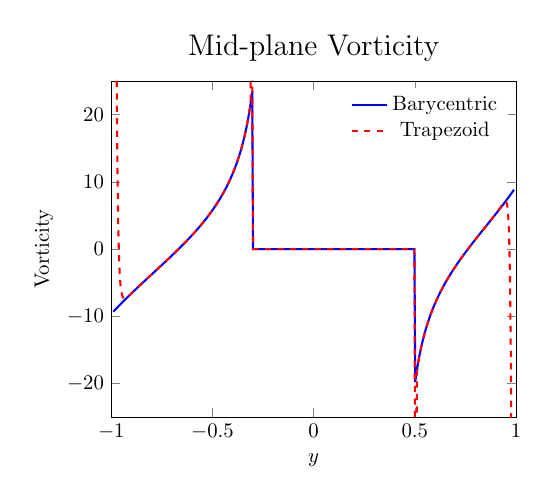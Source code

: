 \begin{tikzpicture}[scale=0.75] 

\begin{axis}[ 
xmin=-1, 
xmax=1, 
%xtick = {0,3.142,6.283},
%xticklabels = {},
ymin=-25, 
ymax=25, 
%ytick = {-1.571,0,1.571,3.142,4.712,6.283},
%yticklabels = {$-\frac{\pi}{2}$,$0$,$\frac{\pi}{2}$,$\pi$,$\frac{3\pi}{2}$,$2\pi$},
xlabel = {$y$},
ylabel = {Vorticity},
title = {\Large Mid-plane Vorticity},
legend style={draw=none}
] 

% vorticity in midplane
\addplot [color=blue,line width=1] coordinates{ 
(-9.9e-01,-9.315e+00)
(-9.86e-01,-9.188e+00)
(-9.821e-01,-9.062e+00)
(-9.781e-01,-8.937e+00)
(-9.741e-01,-8.812e+00)
(-9.702e-01,-8.688e+00)
(-9.662e-01,-8.565e+00)
(-9.622e-01,-8.442e+00)
(-9.583e-01,-8.32e+00)
(-9.543e-01,-8.198e+00)
(-9.503e-01,-8.077e+00)
(-9.463e-01,-7.956e+00)
(-9.424e-01,-7.836e+00)
(-9.384e-01,-7.717e+00)
(-9.345e-01,-7.598e+00)
(-9.305e-01,-7.479e+00)
(-9.265e-01,-7.361e+00)
(-9.226e-01,-7.244e+00)
(-9.186e-01,-7.126e+00)
(-9.146e-01,-7.01e+00)
(-9.106e-01,-6.893e+00)
(-9.067e-01,-6.777e+00)
(-9.027e-01,-6.662e+00)
(-8.987e-01,-6.546e+00)
(-8.948e-01,-6.431e+00)
(-8.908e-01,-6.317e+00)
(-8.868e-01,-6.203e+00)
(-8.829e-01,-6.089e+00)
(-8.789e-01,-5.975e+00)
(-8.749e-01,-5.862e+00)
(-8.71e-01,-5.749e+00)
(-8.67e-01,-5.636e+00)
(-8.63e-01,-5.523e+00)
(-8.591e-01,-5.411e+00)
(-8.551e-01,-5.299e+00)
(-8.511e-01,-5.187e+00)
(-8.472e-01,-5.075e+00)
(-8.432e-01,-4.964e+00)
(-8.392e-01,-4.852e+00)
(-8.352e-01,-4.741e+00)
(-8.313e-01,-4.63e+00)
(-8.273e-01,-4.519e+00)
(-8.233e-01,-4.408e+00)
(-8.194e-01,-4.298e+00)
(-8.154e-01,-4.187e+00)
(-8.114e-01,-4.077e+00)
(-8.075e-01,-3.966e+00)
(-8.035e-01,-3.856e+00)
(-7.995e-01,-3.745e+00)
(-7.956e-01,-3.635e+00)
(-7.916e-01,-3.525e+00)
(-7.876e-01,-3.414e+00)
(-7.837e-01,-3.304e+00)
(-7.797e-01,-3.193e+00)
(-7.757e-01,-3.083e+00)
(-7.718e-01,-2.972e+00)
(-7.678e-01,-2.862e+00)
(-7.638e-01,-2.751e+00)
(-7.599e-01,-2.64e+00)
(-7.559e-01,-2.53e+00)
(-7.519e-01,-2.419e+00)
(-7.48e-01,-2.308e+00)
(-7.44e-01,-2.196e+00)
(-7.4e-01,-2.085e+00)
(-7.361e-01,-1.973e+00)
(-7.321e-01,-1.861e+00)
(-7.281e-01,-1.75e+00)
(-7.242e-01,-1.637e+00)
(-7.202e-01,-1.525e+00)
(-7.162e-01,-1.412e+00)
(-7.122e-01,-1.299e+00)
(-7.083e-01,-1.186e+00)
(-7.043e-01,-1.072e+00)
(-7.003e-01,-9.581e-01)
(-6.964e-01,-8.438e-01)
(-6.924e-01,-7.292e-01)
(-6.884e-01,-6.142e-01)
(-6.845e-01,-4.987e-01)
(-6.805e-01,-3.829e-01)
(-6.765e-01,-2.666e-01)
(-6.726e-01,-1.498e-01)
(-6.686e-01,-3.26e-02)
(-6.646e-01,8.513e-02)
(-6.607e-01,2.034e-01)
(-6.567e-01,3.222e-01)
(-6.527e-01,4.415e-01)
(-6.488e-01,5.614e-01)
(-6.448e-01,6.82e-01)
(-6.408e-01,8.032e-01)
(-6.369e-01,9.25e-01)
(-6.329e-01,1.048e+00)
(-6.289e-01,1.171e+00)
(-6.25e-01,1.295e+00)
(-6.21e-01,1.419e+00)
(-6.17e-01,1.545e+00)
(-6.13e-01,1.671e+00)
(-6.091e-01,1.799e+00)
(-6.051e-01,1.927e+00)
(-6.011e-01,2.056e+00)
(-5.972e-01,2.186e+00)
(-5.932e-01,2.317e+00)
(-5.892e-01,2.449e+00)
(-5.853e-01,2.582e+00)
(-5.813e-01,2.716e+00)
(-5.773e-01,2.851e+00)
(-5.734e-01,2.988e+00)
(-5.694e-01,3.125e+00)
(-5.654e-01,3.264e+00)
(-5.615e-01,3.405e+00)
(-5.575e-01,3.546e+00)
(-5.535e-01,3.689e+00)
(-5.496e-01,3.834e+00)
(-5.456e-01,3.98e+00)
(-5.416e-01,4.127e+00)
(-5.377e-01,4.276e+00)
(-5.337e-01,4.427e+00)
(-5.297e-01,4.58e+00)
(-5.258e-01,4.735e+00)
(-5.218e-01,4.891e+00)
(-5.178e-01,5.049e+00)
(-5.138e-01,5.21e+00)
(-5.099e-01,5.372e+00)
(-5.059e-01,5.537e+00)
(-5.019e-01,5.704e+00)
(-4.98e-01,5.874e+00)
(-4.94e-01,6.046e+00)
(-4.9e-01,6.22e+00)
(-4.861e-01,6.397e+00)
(-4.821e-01,6.578e+00)
(-4.781e-01,6.761e+00)
(-4.742e-01,6.947e+00)
(-4.702e-01,7.136e+00)
(-4.662e-01,7.329e+00)
(-4.623e-01,7.525e+00)
(-4.583e-01,7.725e+00)
(-4.543e-01,7.929e+00)
(-4.504e-01,8.137e+00)
(-4.464e-01,8.349e+00)
(-4.424e-01,8.565e+00)
(-4.385e-01,8.787e+00)
(-4.345e-01,9.013e+00)
(-4.305e-01,9.244e+00)
(-4.266e-01,9.481e+00)
(-4.226e-01,9.723e+00)
(-4.186e-01,9.972e+00)
(-4.146e-01,1.023e+01)
(-4.107e-01,1.049e+01)
(-4.067e-01,1.076e+01)
(-4.027e-01,1.103e+01)
(-3.988e-01,1.132e+01)
(-3.948e-01,1.161e+01)
(-3.908e-01,1.192e+01)
(-3.869e-01,1.223e+01)
(-3.829e-01,1.255e+01)
(-3.789e-01,1.288e+01)
(-3.75e-01,1.323e+01)
(-3.71e-01,1.359e+01)
(-3.67e-01,1.396e+01)
(-3.631e-01,1.435e+01)
(-3.591e-01,1.476e+01)
(-3.551e-01,1.518e+01)
(-3.512e-01,1.562e+01)
(-3.472e-01,1.609e+01)
(-3.432e-01,1.657e+01)
(-3.393e-01,1.709e+01)
(-3.353e-01,1.763e+01)
(-3.313e-01,1.82e+01)
(-3.273e-01,1.881e+01)
(-3.234e-01,1.946e+01)
(-3.194e-01,2.015e+01)
(-3.155e-01,2.09e+01)
(-3.115e-01,2.17e+01)
(-3.075e-01,2.257e+01)
(-3.035e-01,2.353e+01)
(-2.996e-01,0.0e+00)
(-2.956e-01,0.0e+00)
(-2.916e-01,0.0e+00)
(-2.877e-01,0.0e+00)
(-2.837e-01,0.0e+00)
(-2.797e-01,0.0e+00)
(-2.758e-01,0.0e+00)
(-2.718e-01,0.0e+00)
(-2.678e-01,0.0e+00)
(-2.639e-01,0.0e+00)
(-2.599e-01,0.0e+00)
(-2.559e-01,0.0e+00)
(-2.52e-01,0.0e+00)
(-2.48e-01,0.0e+00)
(-2.44e-01,0.0e+00)
(-2.401e-01,0.0e+00)
(-2.361e-01,0.0e+00)
(-2.321e-01,0.0e+00)
(-2.282e-01,0.0e+00)
(-2.242e-01,0.0e+00)
(-2.202e-01,0.0e+00)
(-2.163e-01,0.0e+00)
(-2.123e-01,0.0e+00)
(-2.083e-01,0.0e+00)
(-2.043e-01,0.0e+00)
(-2.004e-01,0.0e+00)
(-1.964e-01,0.0e+00)
(-1.924e-01,0.0e+00)
(-1.885e-01,0.0e+00)
(-1.845e-01,0.0e+00)
(-1.805e-01,0.0e+00)
(-1.766e-01,0.0e+00)
(-1.726e-01,0.0e+00)
(-1.686e-01,0.0e+00)
(-1.647e-01,0.0e+00)
(-1.607e-01,0.0e+00)
(-1.567e-01,0.0e+00)
(-1.528e-01,0.0e+00)
(-1.488e-01,0.0e+00)
(-1.448e-01,0.0e+00)
(-1.409e-01,0.0e+00)
(-1.369e-01,0.0e+00)
(-1.329e-01,0.0e+00)
(-1.29e-01,0.0e+00)
(-1.25e-01,0.0e+00)
(-1.21e-01,0.0e+00)
(-1.171e-01,0.0e+00)
(-1.131e-01,0.0e+00)
(-1.091e-01,0.0e+00)
(-1.052e-01,0.0e+00)
(-1.012e-01,0.0e+00)
(-9.721e-02,0.0e+00)
(-9.325e-02,0.0e+00)
(-8.928e-02,0.0e+00)
(-8.531e-02,0.0e+00)
(-8.134e-02,0.0e+00)
(-7.737e-02,0.0e+00)
(-7.341e-02,0.0e+00)
(-6.944e-02,0.0e+00)
(-6.547e-02,0.0e+00)
(-6.15e-02,0.0e+00)
(-5.753e-02,0.0e+00)
(-5.357e-02,0.0e+00)
(-4.96e-02,0.0e+00)
(-4.563e-02,0.0e+00)
(-4.166e-02,0.0e+00)
(-3.769e-02,0.0e+00)
(-3.373e-02,0.0e+00)
(-2.976e-02,0.0e+00)
(-2.579e-02,0.0e+00)
(-2.182e-02,0.0e+00)
(-1.786e-02,0.0e+00)
(-1.389e-02,0.0e+00)
(-9.92e-03,0.0e+00)
(-5.952e-03,0.0e+00)
(-1.984e-03,0.0e+00)
(1.984e-03,0.0e+00)
(5.952e-03,0.0e+00)
(9.92e-03,0.0e+00)
(1.389e-02,0.0e+00)
(1.786e-02,0.0e+00)
(2.182e-02,0.0e+00)
(2.579e-02,0.0e+00)
(2.976e-02,0.0e+00)
(3.373e-02,0.0e+00)
(3.769e-02,0.0e+00)
(4.166e-02,0.0e+00)
(4.563e-02,0.0e+00)
(4.96e-02,0.0e+00)
(5.357e-02,0.0e+00)
(5.753e-02,0.0e+00)
(6.15e-02,0.0e+00)
(6.547e-02,0.0e+00)
(6.944e-02,0.0e+00)
(7.341e-02,0.0e+00)
(7.737e-02,0.0e+00)
(8.134e-02,0.0e+00)
(8.531e-02,0.0e+00)
(8.928e-02,0.0e+00)
(9.325e-02,0.0e+00)
(9.721e-02,0.0e+00)
(1.012e-01,0.0e+00)
(1.052e-01,0.0e+00)
(1.091e-01,0.0e+00)
(1.131e-01,0.0e+00)
(1.171e-01,0.0e+00)
(1.21e-01,0.0e+00)
(1.25e-01,0.0e+00)
(1.29e-01,0.0e+00)
(1.329e-01,0.0e+00)
(1.369e-01,0.0e+00)
(1.409e-01,0.0e+00)
(1.448e-01,0.0e+00)
(1.488e-01,0.0e+00)
(1.528e-01,0.0e+00)
(1.567e-01,0.0e+00)
(1.607e-01,0.0e+00)
(1.647e-01,0.0e+00)
(1.686e-01,0.0e+00)
(1.726e-01,0.0e+00)
(1.766e-01,0.0e+00)
(1.805e-01,0.0e+00)
(1.845e-01,0.0e+00)
(1.885e-01,0.0e+00)
(1.924e-01,0.0e+00)
(1.964e-01,0.0e+00)
(2.004e-01,0.0e+00)
(2.043e-01,0.0e+00)
(2.083e-01,0.0e+00)
(2.123e-01,0.0e+00)
(2.163e-01,0.0e+00)
(2.202e-01,0.0e+00)
(2.242e-01,0.0e+00)
(2.282e-01,0.0e+00)
(2.321e-01,0.0e+00)
(2.361e-01,0.0e+00)
(2.401e-01,0.0e+00)
(2.44e-01,0.0e+00)
(2.48e-01,0.0e+00)
(2.52e-01,0.0e+00)
(2.559e-01,0.0e+00)
(2.599e-01,0.0e+00)
(2.639e-01,0.0e+00)
(2.678e-01,0.0e+00)
(2.718e-01,0.0e+00)
(2.758e-01,0.0e+00)
(2.797e-01,0.0e+00)
(2.837e-01,0.0e+00)
(2.877e-01,0.0e+00)
(2.916e-01,0.0e+00)
(2.956e-01,0.0e+00)
(2.996e-01,0.0e+00)
(3.035e-01,0.0e+00)
(3.075e-01,0.0e+00)
(3.115e-01,0.0e+00)
(3.155e-01,0.0e+00)
(3.194e-01,0.0e+00)
(3.234e-01,0.0e+00)
(3.273e-01,0.0e+00)
(3.313e-01,0.0e+00)
(3.353e-01,0.0e+00)
(3.393e-01,0.0e+00)
(3.432e-01,0.0e+00)
(3.472e-01,0.0e+00)
(3.512e-01,0.0e+00)
(3.551e-01,0.0e+00)
(3.591e-01,0.0e+00)
(3.631e-01,0.0e+00)
(3.67e-01,0.0e+00)
(3.71e-01,0.0e+00)
(3.75e-01,0.0e+00)
(3.789e-01,0.0e+00)
(3.829e-01,0.0e+00)
(3.869e-01,0.0e+00)
(3.908e-01,0.0e+00)
(3.948e-01,0.0e+00)
(3.988e-01,0.0e+00)
(4.027e-01,0.0e+00)
(4.067e-01,0.0e+00)
(4.107e-01,0.0e+00)
(4.146e-01,0.0e+00)
(4.186e-01,0.0e+00)
(4.226e-01,0.0e+00)
(4.266e-01,0.0e+00)
(4.305e-01,0.0e+00)
(4.345e-01,0.0e+00)
(4.385e-01,0.0e+00)
(4.424e-01,0.0e+00)
(4.464e-01,0.0e+00)
(4.504e-01,0.0e+00)
(4.543e-01,0.0e+00)
(4.583e-01,0.0e+00)
(4.623e-01,0.0e+00)
(4.662e-01,0.0e+00)
(4.702e-01,0.0e+00)
(4.742e-01,0.0e+00)
(4.781e-01,0.0e+00)
(4.821e-01,0.0e+00)
(4.861e-01,0.0e+00)
(4.9e-01,0.0e+00)
(4.94e-01,0.0e+00)
(4.98e-01,0.0e+00)
(5.019e-01,-1.978e+01)
(5.059e-01,-1.89e+01)
(5.099e-01,-1.81e+01)
(5.138e-01,-1.735e+01)
(5.178e-01,-1.665e+01)
(5.218e-01,-1.601e+01)
(5.258e-01,-1.54e+01)
(5.297e-01,-1.483e+01)
(5.337e-01,-1.429e+01)
(5.377e-01,-1.379e+01)
(5.416e-01,-1.33e+01)
(5.456e-01,-1.284e+01)
(5.496e-01,-1.24e+01)
(5.535e-01,-1.198e+01)
(5.575e-01,-1.158e+01)
(5.615e-01,-1.12e+01)
(5.654e-01,-1.083e+01)
(5.694e-01,-1.047e+01)
(5.734e-01,-1.013e+01)
(5.773e-01,-9.793e+00)
(5.813e-01,-9.471e+00)
(5.853e-01,-9.159e+00)
(5.892e-01,-8.856e+00)
(5.932e-01,-8.562e+00)
(5.972e-01,-8.277e+00)
(6.011e-01,-7.999e+00)
(6.051e-01,-7.728e+00)
(6.091e-01,-7.464e+00)
(6.13e-01,-7.206e+00)
(6.17e-01,-6.954e+00)
(6.21e-01,-6.708e+00)
(6.25e-01,-6.467e+00)
(6.289e-01,-6.231e+00)
(6.329e-01,-6.0e+00)
(6.369e-01,-5.774e+00)
(6.408e-01,-5.551e+00)
(6.448e-01,-5.333e+00)
(6.488e-01,-5.118e+00)
(6.527e-01,-4.907e+00)
(6.567e-01,-4.7e+00)
(6.607e-01,-4.496e+00)
(6.646e-01,-4.295e+00)
(6.686e-01,-4.097e+00)
(6.726e-01,-3.901e+00)
(6.765e-01,-3.709e+00)
(6.805e-01,-3.519e+00)
(6.845e-01,-3.331e+00)
(6.884e-01,-3.146e+00)
(6.924e-01,-2.963e+00)
(6.964e-01,-2.782e+00)
(7.003e-01,-2.603e+00)
(7.043e-01,-2.426e+00)
(7.083e-01,-2.251e+00)
(7.122e-01,-2.077e+00)
(7.162e-01,-1.906e+00)
(7.202e-01,-1.735e+00)
(7.242e-01,-1.567e+00)
(7.281e-01,-1.399e+00)
(7.321e-01,-1.233e+00)
(7.361e-01,-1.069e+00)
(7.4e-01,-9.053e-01)
(7.44e-01,-7.431e-01)
(7.48e-01,-5.819e-01)
(7.519e-01,-4.219e-01)
(7.559e-01,-2.628e-01)
(7.599e-01,-1.046e-01)
(7.638e-01,5.264e-02)
(7.678e-01,2.091e-01)
(7.718e-01,3.647e-01)
(7.757e-01,5.196e-01)
(7.797e-01,6.738e-01)
(7.837e-01,8.273e-01)
(7.876e-01,9.803e-01)
(7.916e-01,1.133e+00)
(7.956e-01,1.284e+00)
(7.995e-01,1.436e+00)
(8.035e-01,1.587e+00)
(8.075e-01,1.737e+00)
(8.114e-01,1.887e+00)
(8.154e-01,2.037e+00)
(8.194e-01,2.187e+00)
(8.233e-01,2.336e+00)
(8.273e-01,2.485e+00)
(8.313e-01,2.634e+00)
(8.352e-01,2.783e+00)
(8.392e-01,2.931e+00)
(8.432e-01,3.08e+00)
(8.472e-01,3.228e+00)
(8.511e-01,3.377e+00)
(8.551e-01,3.525e+00)
(8.591e-01,3.674e+00)
(8.63e-01,3.823e+00)
(8.67e-01,3.971e+00)
(8.71e-01,4.12e+00)
(8.749e-01,4.269e+00)
(8.789e-01,4.419e+00)
(8.829e-01,4.568e+00)
(8.868e-01,4.718e+00)
(8.908e-01,4.868e+00)
(8.948e-01,5.019e+00)
(8.987e-01,5.169e+00)
(9.027e-01,5.321e+00)
(9.067e-01,5.472e+00)
(9.106e-01,5.624e+00)
(9.146e-01,5.777e+00)
(9.186e-01,5.93e+00)
(9.226e-01,6.084e+00)
(9.265e-01,6.238e+00)
(9.305e-01,6.393e+00)
(9.345e-01,6.549e+00)
(9.384e-01,6.705e+00)
(9.424e-01,6.862e+00)
(9.463e-01,7.02e+00)
(9.503e-01,7.179e+00)
(9.543e-01,7.338e+00)
(9.583e-01,7.499e+00)
(9.622e-01,7.66e+00)
(9.662e-01,7.822e+00)
(9.702e-01,7.986e+00)
(9.741e-01,8.15e+00)
(9.781e-01,8.315e+00)
(9.821e-01,8.482e+00)
(9.86e-01,8.649e+00)
(9.9e-01,8.818e+00)
}; 
\addlegendentry{Barycentric}

\addplot [color=red,dashed,line width=1] coordinates{ 
%(-9.9e-01,2.493e+02)
%(-9.86e-01,1.618e+02)
%(-9.821e-01,9.733e+01)
%(-9.781e-01,5.485e+01)
(-9.741e-01,2.872e+01)
(-9.702e-01,1.326e+01)
(-9.662e-01,4.311e+00)
(-9.622e-01,-8.207e-01)
(-9.583e-01,-3.753e+00)
(-9.543e-01,-5.425e+00)
(-9.503e-01,-6.371e+00)
(-9.463e-01,-6.895e+00)
(-9.424e-01,-7.17e+00)
(-9.384e-01,-7.297e+00)
(-9.345e-01,-7.332e+00)
(-9.305e-01,-7.312e+00)
(-9.265e-01,-7.256e+00)
(-9.226e-01,-7.178e+00)
(-9.186e-01,-7.087e+00)
(-9.146e-01,-6.986e+00)
(-9.106e-01,-6.88e+00)
(-9.067e-01,-6.77e+00)
(-9.027e-01,-6.659e+00)
(-8.987e-01,-6.545e+00)
(-8.948e-01,-6.432e+00)
(-8.908e-01,-6.318e+00)
(-8.868e-01,-6.204e+00)
(-8.829e-01,-6.09e+00)
(-8.789e-01,-5.976e+00)
(-8.749e-01,-5.863e+00)
(-8.71e-01,-5.75e+00)
(-8.67e-01,-5.637e+00)
(-8.63e-01,-5.524e+00)
(-8.591e-01,-5.412e+00)
(-8.551e-01,-5.299e+00)
(-8.511e-01,-5.187e+00)
(-8.472e-01,-5.076e+00)
(-8.432e-01,-4.964e+00)
(-8.392e-01,-4.853e+00)
(-8.352e-01,-4.741e+00)
(-8.313e-01,-4.63e+00)
(-8.273e-01,-4.519e+00)
(-8.233e-01,-4.408e+00)
(-8.194e-01,-4.298e+00)
(-8.154e-01,-4.187e+00)
(-8.114e-01,-4.077e+00)
(-8.075e-01,-3.966e+00)
(-8.035e-01,-3.856e+00)
(-7.995e-01,-3.745e+00)
(-7.956e-01,-3.635e+00)
(-7.916e-01,-3.525e+00)
(-7.876e-01,-3.414e+00)
(-7.837e-01,-3.304e+00)
(-7.797e-01,-3.193e+00)
(-7.757e-01,-3.083e+00)
(-7.718e-01,-2.972e+00)
(-7.678e-01,-2.862e+00)
(-7.638e-01,-2.751e+00)
(-7.599e-01,-2.64e+00)
(-7.559e-01,-2.53e+00)
(-7.519e-01,-2.419e+00)
(-7.48e-01,-2.308e+00)
(-7.44e-01,-2.196e+00)
(-7.4e-01,-2.085e+00)
(-7.361e-01,-1.973e+00)
(-7.321e-01,-1.861e+00)
(-7.281e-01,-1.75e+00)
(-7.242e-01,-1.637e+00)
(-7.202e-01,-1.525e+00)
(-7.162e-01,-1.412e+00)
(-7.122e-01,-1.299e+00)
(-7.083e-01,-1.186e+00)
(-7.043e-01,-1.072e+00)
(-7.003e-01,-9.581e-01)
(-6.964e-01,-8.438e-01)
(-6.924e-01,-7.292e-01)
(-6.884e-01,-6.142e-01)
(-6.845e-01,-4.987e-01)
(-6.805e-01,-3.829e-01)
(-6.765e-01,-2.666e-01)
(-6.726e-01,-1.498e-01)
(-6.686e-01,-3.26e-02)
(-6.646e-01,8.513e-02)
(-6.607e-01,2.034e-01)
(-6.567e-01,3.222e-01)
(-6.527e-01,4.415e-01)
(-6.488e-01,5.614e-01)
(-6.448e-01,6.82e-01)
(-6.408e-01,8.032e-01)
(-6.369e-01,9.25e-01)
(-6.329e-01,1.048e+00)
(-6.289e-01,1.171e+00)
(-6.25e-01,1.295e+00)
(-6.21e-01,1.419e+00)
(-6.17e-01,1.545e+00)
(-6.13e-01,1.671e+00)
(-6.091e-01,1.799e+00)
(-6.051e-01,1.927e+00)
(-6.011e-01,2.056e+00)
(-5.972e-01,2.186e+00)
(-5.932e-01,2.317e+00)
(-5.892e-01,2.449e+00)
(-5.853e-01,2.582e+00)
(-5.813e-01,2.716e+00)
(-5.773e-01,2.851e+00)
(-5.734e-01,2.988e+00)
(-5.694e-01,3.125e+00)
(-5.654e-01,3.264e+00)
(-5.615e-01,3.405e+00)
(-5.575e-01,3.546e+00)
(-5.535e-01,3.689e+00)
(-5.496e-01,3.834e+00)
(-5.456e-01,3.98e+00)
(-5.416e-01,4.127e+00)
(-5.377e-01,4.276e+00)
(-5.337e-01,4.427e+00)
(-5.297e-01,4.58e+00)
(-5.258e-01,4.735e+00)
(-5.218e-01,4.891e+00)
(-5.178e-01,5.049e+00)
(-5.138e-01,5.21e+00)
(-5.099e-01,5.372e+00)
(-5.059e-01,5.537e+00)
(-5.019e-01,5.704e+00)
(-4.98e-01,5.874e+00)
(-4.94e-01,6.046e+00)
(-4.9e-01,6.22e+00)
(-4.861e-01,6.397e+00)
(-4.821e-01,6.578e+00)
(-4.781e-01,6.761e+00)
(-4.742e-01,6.947e+00)
(-4.702e-01,7.136e+00)
(-4.662e-01,7.329e+00)
(-4.623e-01,7.525e+00)
(-4.583e-01,7.725e+00)
(-4.543e-01,7.929e+00)
(-4.504e-01,8.137e+00)
(-4.464e-01,8.349e+00)
(-4.424e-01,8.565e+00)
(-4.385e-01,8.787e+00)
(-4.345e-01,9.013e+00)
(-4.305e-01,9.244e+00)
(-4.266e-01,9.481e+00)
(-4.226e-01,9.723e+00)
(-4.186e-01,9.972e+00)
(-4.146e-01,1.023e+01)
(-4.107e-01,1.049e+01)
(-4.067e-01,1.076e+01)
(-4.027e-01,1.103e+01)
(-3.988e-01,1.132e+01)
(-3.948e-01,1.161e+01)
(-3.908e-01,1.192e+01)
(-3.869e-01,1.223e+01)
(-3.829e-01,1.255e+01)
(-3.789e-01,1.288e+01)
(-3.75e-01,1.323e+01)
(-3.71e-01,1.359e+01)
(-3.67e-01,1.396e+01)
(-3.631e-01,1.435e+01)
(-3.591e-01,1.476e+01)
(-3.551e-01,1.518e+01)
(-3.512e-01,1.562e+01)
(-3.472e-01,1.609e+01)
(-3.432e-01,1.657e+01)
(-3.393e-01,1.709e+01)
(-3.353e-01,1.763e+01)
(-3.313e-01,1.82e+01)
(-3.273e-01,1.881e+01)
(-3.234e-01,1.946e+01)
(-3.194e-01,2.015e+01)
(-3.155e-01,2.09e+01)
(-3.115e-01,2.201e+01)
(-3.075e-01,5.365e+01)
%(-3.035e-01,3.644e+03)
(-2.996e-01,0.0e+00)
(-2.956e-01,0.0e+00)
(-2.916e-01,0.0e+00)
(-2.877e-01,0.0e+00)
(-2.837e-01,0.0e+00)
(-2.797e-01,0.0e+00)
(-2.758e-01,0.0e+00)
(-2.718e-01,0.0e+00)
(-2.678e-01,0.0e+00)
(-2.639e-01,0.0e+00)
(-2.599e-01,0.0e+00)
(-2.559e-01,0.0e+00)
(-2.52e-01,0.0e+00)
(-2.48e-01,0.0e+00)
(-2.44e-01,0.0e+00)
(-2.401e-01,0.0e+00)
(-2.361e-01,0.0e+00)
(-2.321e-01,0.0e+00)
(-2.282e-01,0.0e+00)
(-2.242e-01,0.0e+00)
(-2.202e-01,0.0e+00)
(-2.163e-01,0.0e+00)
(-2.123e-01,0.0e+00)
(-2.083e-01,0.0e+00)
(-2.043e-01,0.0e+00)
(-2.004e-01,0.0e+00)
(-1.964e-01,0.0e+00)
(-1.924e-01,0.0e+00)
(-1.885e-01,0.0e+00)
(-1.845e-01,0.0e+00)
(-1.805e-01,0.0e+00)
(-1.766e-01,0.0e+00)
(-1.726e-01,0.0e+00)
(-1.686e-01,0.0e+00)
(-1.647e-01,0.0e+00)
(-1.607e-01,0.0e+00)
(-1.567e-01,0.0e+00)
(-1.528e-01,0.0e+00)
(-1.488e-01,0.0e+00)
(-1.448e-01,0.0e+00)
(-1.409e-01,0.0e+00)
(-1.369e-01,0.0e+00)
(-1.329e-01,0.0e+00)
(-1.29e-01,0.0e+00)
(-1.25e-01,0.0e+00)
(-1.21e-01,0.0e+00)
(-1.171e-01,0.0e+00)
(-1.131e-01,0.0e+00)
(-1.091e-01,0.0e+00)
(-1.052e-01,0.0e+00)
(-1.012e-01,0.0e+00)
(-9.721e-02,0.0e+00)
(-9.325e-02,0.0e+00)
(-8.928e-02,0.0e+00)
(-8.531e-02,0.0e+00)
(-8.134e-02,0.0e+00)
(-7.737e-02,0.0e+00)
(-7.341e-02,0.0e+00)
(-6.944e-02,0.0e+00)
(-6.547e-02,0.0e+00)
(-6.15e-02,0.0e+00)
(-5.753e-02,0.0e+00)
(-5.357e-02,0.0e+00)
(-4.96e-02,0.0e+00)
(-4.563e-02,0.0e+00)
(-4.166e-02,0.0e+00)
(-3.769e-02,0.0e+00)
(-3.373e-02,0.0e+00)
(-2.976e-02,0.0e+00)
(-2.579e-02,0.0e+00)
(-2.182e-02,0.0e+00)
(-1.786e-02,0.0e+00)
(-1.389e-02,0.0e+00)
(-9.92e-03,0.0e+00)
(-5.952e-03,0.0e+00)
(-1.984e-03,0.0e+00)
(1.984e-03,0.0e+00)
(5.952e-03,0.0e+00)
(9.92e-03,0.0e+00)
(1.389e-02,0.0e+00)
(1.786e-02,0.0e+00)
(2.182e-02,0.0e+00)
(2.579e-02,0.0e+00)
(2.976e-02,0.0e+00)
(3.373e-02,0.0e+00)
(3.769e-02,0.0e+00)
(4.166e-02,0.0e+00)
(4.563e-02,0.0e+00)
(4.96e-02,0.0e+00)
(5.357e-02,0.0e+00)
(5.753e-02,0.0e+00)
(6.15e-02,0.0e+00)
(6.547e-02,0.0e+00)
(6.944e-02,0.0e+00)
(7.341e-02,0.0e+00)
(7.737e-02,0.0e+00)
(8.134e-02,0.0e+00)
(8.531e-02,0.0e+00)
(8.928e-02,0.0e+00)
(9.325e-02,0.0e+00)
(9.721e-02,0.0e+00)
(1.012e-01,0.0e+00)
(1.052e-01,0.0e+00)
(1.091e-01,0.0e+00)
(1.131e-01,0.0e+00)
(1.171e-01,0.0e+00)
(1.21e-01,0.0e+00)
(1.25e-01,0.0e+00)
(1.29e-01,0.0e+00)
(1.329e-01,0.0e+00)
(1.369e-01,0.0e+00)
(1.409e-01,0.0e+00)
(1.448e-01,0.0e+00)
(1.488e-01,0.0e+00)
(1.528e-01,0.0e+00)
(1.567e-01,0.0e+00)
(1.607e-01,0.0e+00)
(1.647e-01,0.0e+00)
(1.686e-01,0.0e+00)
(1.726e-01,0.0e+00)
(1.766e-01,0.0e+00)
(1.805e-01,0.0e+00)
(1.845e-01,0.0e+00)
(1.885e-01,0.0e+00)
(1.924e-01,0.0e+00)
(1.964e-01,0.0e+00)
(2.004e-01,0.0e+00)
(2.043e-01,0.0e+00)
(2.083e-01,0.0e+00)
(2.123e-01,0.0e+00)
(2.163e-01,0.0e+00)
(2.202e-01,0.0e+00)
(2.242e-01,0.0e+00)
(2.282e-01,0.0e+00)
(2.321e-01,0.0e+00)
(2.361e-01,0.0e+00)
(2.401e-01,0.0e+00)
(2.44e-01,0.0e+00)
(2.48e-01,0.0e+00)
(2.52e-01,0.0e+00)
(2.559e-01,0.0e+00)
(2.599e-01,0.0e+00)
(2.639e-01,0.0e+00)
(2.678e-01,0.0e+00)
(2.718e-01,0.0e+00)
(2.758e-01,0.0e+00)
(2.797e-01,0.0e+00)
(2.837e-01,0.0e+00)
(2.877e-01,0.0e+00)
(2.916e-01,0.0e+00)
(2.956e-01,0.0e+00)
(2.996e-01,0.0e+00)
(3.035e-01,0.0e+00)
(3.075e-01,0.0e+00)
(3.115e-01,0.0e+00)
(3.155e-01,0.0e+00)
(3.194e-01,0.0e+00)
(3.234e-01,0.0e+00)
(3.273e-01,0.0e+00)
(3.313e-01,0.0e+00)
(3.353e-01,0.0e+00)
(3.393e-01,0.0e+00)
(3.432e-01,0.0e+00)
(3.472e-01,0.0e+00)
(3.512e-01,0.0e+00)
(3.551e-01,0.0e+00)
(3.591e-01,0.0e+00)
(3.631e-01,0.0e+00)
(3.67e-01,0.0e+00)
(3.71e-01,0.0e+00)
(3.75e-01,0.0e+00)
(3.789e-01,0.0e+00)
(3.829e-01,0.0e+00)
(3.869e-01,0.0e+00)
(3.908e-01,0.0e+00)
(3.948e-01,0.0e+00)
(3.988e-01,0.0e+00)
(4.027e-01,0.0e+00)
(4.067e-01,0.0e+00)
(4.107e-01,0.0e+00)
(4.146e-01,0.0e+00)
(4.186e-01,0.0e+00)
(4.226e-01,0.0e+00)
(4.266e-01,0.0e+00)
(4.305e-01,0.0e+00)
(4.345e-01,0.0e+00)
(4.385e-01,0.0e+00)
(4.424e-01,0.0e+00)
(4.464e-01,0.0e+00)
(4.504e-01,0.0e+00)
(4.543e-01,0.0e+00)
(4.583e-01,0.0e+00)
(4.623e-01,0.0e+00)
(4.662e-01,0.0e+00)
(4.702e-01,0.0e+00)
(4.742e-01,0.0e+00)
(4.781e-01,0.0e+00)
(4.821e-01,0.0e+00)
(4.861e-01,0.0e+00)
(4.9e-01,0.0e+00)
(4.94e-01,0.0e+00)
(4.98e-01,0.0e+00)
%(5.019e-01,-8.346e+03)
(5.059e-01,-8.901e+01)
(5.099e-01,-1.873e+01)
(5.138e-01,-1.735e+01)
(5.178e-01,-1.665e+01)
(5.218e-01,-1.601e+01)
(5.258e-01,-1.54e+01)
(5.297e-01,-1.483e+01)
(5.337e-01,-1.429e+01)
(5.377e-01,-1.379e+01)
(5.416e-01,-1.33e+01)
(5.456e-01,-1.284e+01)
(5.496e-01,-1.24e+01)
(5.535e-01,-1.198e+01)
(5.575e-01,-1.158e+01)
(5.615e-01,-1.12e+01)
(5.654e-01,-1.083e+01)
(5.694e-01,-1.047e+01)
(5.734e-01,-1.013e+01)
(5.773e-01,-9.793e+00)
(5.813e-01,-9.471e+00)
(5.853e-01,-9.159e+00)
(5.892e-01,-8.856e+00)
(5.932e-01,-8.562e+00)
(5.972e-01,-8.277e+00)
(6.011e-01,-7.999e+00)
(6.051e-01,-7.728e+00)
(6.091e-01,-7.464e+00)
(6.13e-01,-7.206e+00)
(6.17e-01,-6.954e+00)
(6.21e-01,-6.708e+00)
(6.25e-01,-6.467e+00)
(6.289e-01,-6.231e+00)
(6.329e-01,-6.0e+00)
(6.369e-01,-5.774e+00)
(6.408e-01,-5.551e+00)
(6.448e-01,-5.333e+00)
(6.488e-01,-5.118e+00)
(6.527e-01,-4.907e+00)
(6.567e-01,-4.7e+00)
(6.607e-01,-4.496e+00)
(6.646e-01,-4.295e+00)
(6.686e-01,-4.097e+00)
(6.726e-01,-3.901e+00)
(6.765e-01,-3.709e+00)
(6.805e-01,-3.519e+00)
(6.845e-01,-3.331e+00)
(6.884e-01,-3.146e+00)
(6.924e-01,-2.963e+00)
(6.964e-01,-2.782e+00)
(7.003e-01,-2.603e+00)
(7.043e-01,-2.426e+00)
(7.083e-01,-2.251e+00)
(7.122e-01,-2.077e+00)
(7.162e-01,-1.906e+00)
(7.202e-01,-1.735e+00)
(7.242e-01,-1.567e+00)
(7.281e-01,-1.399e+00)
(7.321e-01,-1.233e+00)
(7.361e-01,-1.069e+00)
(7.4e-01,-9.053e-01)
(7.44e-01,-7.431e-01)
(7.48e-01,-5.819e-01)
(7.519e-01,-4.219e-01)
(7.559e-01,-2.628e-01)
(7.599e-01,-1.046e-01)
(7.638e-01,5.264e-02)
(7.678e-01,2.091e-01)
(7.718e-01,3.647e-01)
(7.757e-01,5.196e-01)
(7.797e-01,6.738e-01)
(7.837e-01,8.273e-01)
(7.876e-01,9.803e-01)
(7.916e-01,1.133e+00)
(7.956e-01,1.284e+00)
(7.995e-01,1.436e+00)
(8.035e-01,1.587e+00)
(8.075e-01,1.737e+00)
(8.114e-01,1.887e+00)
(8.154e-01,2.037e+00)
(8.194e-01,2.187e+00)
(8.233e-01,2.336e+00)
(8.273e-01,2.485e+00)
(8.313e-01,2.634e+00)
(8.352e-01,2.783e+00)
(8.392e-01,2.932e+00)
(8.432e-01,3.08e+00)
(8.472e-01,3.229e+00)
(8.511e-01,3.378e+00)
(8.551e-01,3.526e+00)
(8.591e-01,3.675e+00)
(8.63e-01,3.824e+00)
(8.67e-01,3.973e+00)
(8.71e-01,4.123e+00)
(8.749e-01,4.273e+00)
(8.789e-01,4.423e+00)
(8.829e-01,4.574e+00)
(8.868e-01,4.726e+00)
(8.908e-01,4.879e+00)
(8.948e-01,5.033e+00)
(8.987e-01,5.188e+00)
(9.027e-01,5.345e+00)
(9.067e-01,5.504e+00)
(9.106e-01,5.665e+00)
(9.146e-01,5.829e+00)
(9.186e-01,5.995e+00)
(9.226e-01,6.165e+00)
(9.265e-01,6.338e+00)
(9.305e-01,6.511e+00)
(9.345e-01,6.683e+00)
(9.384e-01,6.845e+00)
(9.424e-01,6.982e+00)
(9.463e-01,7.064e+00)
(9.503e-01,7.034e+00)
(9.543e-01,6.78e+00)
(9.583e-01,6.093e+00)
(9.622e-01,4.584e+00)
(9.662e-01,1.537e+00)
(9.702e-01,-4.329e+00)
(9.741e-01,-1.521e+01)
(9.781e-01,-3.461e+01)
%(9.821e-01,-6.746e+01)
%(9.86e-01,-1.19e+02)
%(9.9e-01,-1.911e+02)
}; 
\addlegendentry{Trapezoid}

\end{axis}




\end{tikzpicture} 

